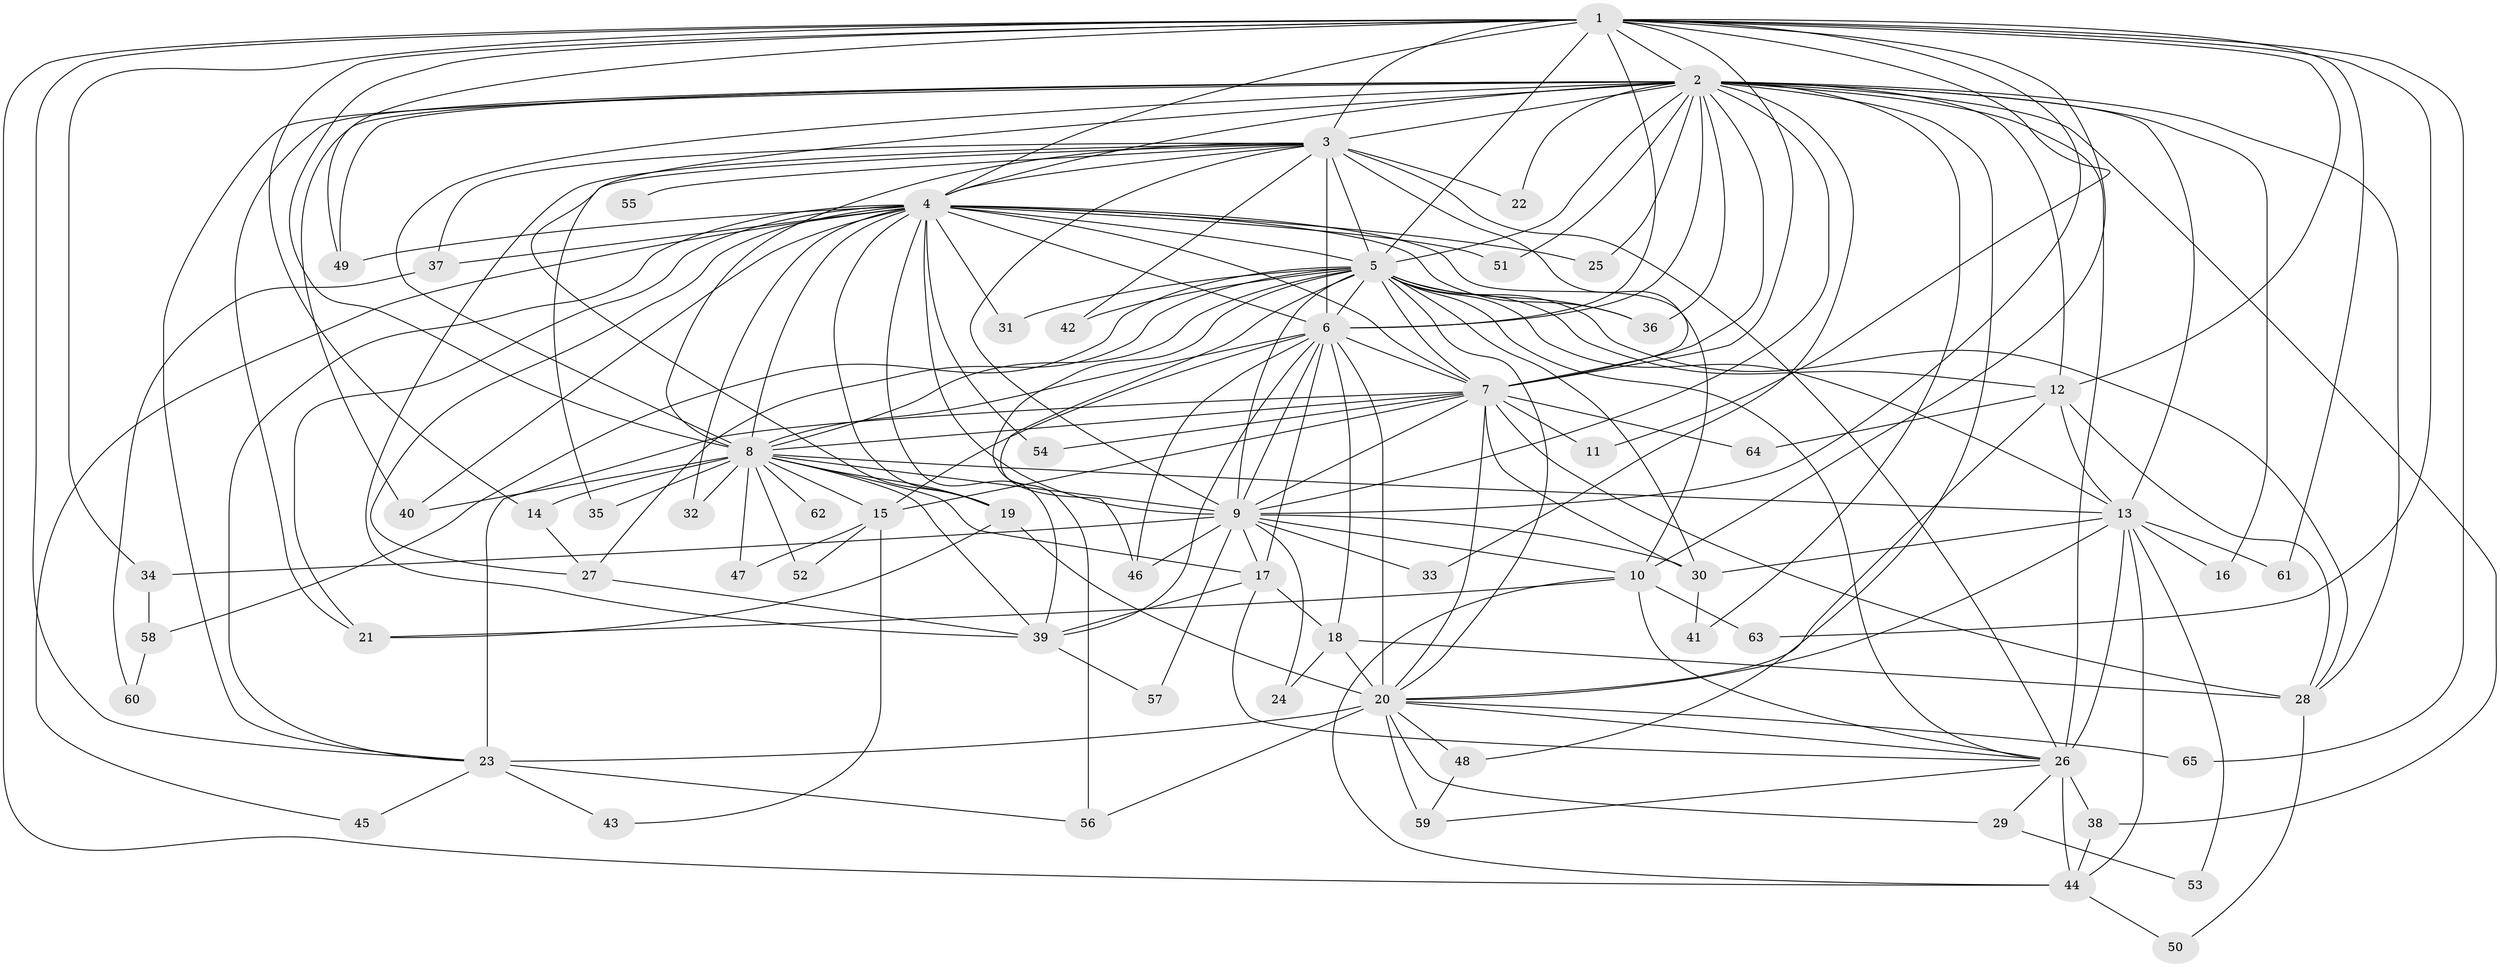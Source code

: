 // original degree distribution, {22: 0.007692307692307693, 23: 0.015384615384615385, 19: 0.015384615384615385, 26: 0.015384615384615385, 28: 0.015384615384615385, 20: 0.007692307692307693, 7: 0.015384615384615385, 3: 0.2153846153846154, 2: 0.5461538461538461, 6: 0.046153846153846156, 5: 0.06153846153846154, 4: 0.038461538461538464}
// Generated by graph-tools (version 1.1) at 2025/34/03/09/25 02:34:40]
// undirected, 65 vertices, 187 edges
graph export_dot {
graph [start="1"]
  node [color=gray90,style=filled];
  1;
  2;
  3;
  4;
  5;
  6;
  7;
  8;
  9;
  10;
  11;
  12;
  13;
  14;
  15;
  16;
  17;
  18;
  19;
  20;
  21;
  22;
  23;
  24;
  25;
  26;
  27;
  28;
  29;
  30;
  31;
  32;
  33;
  34;
  35;
  36;
  37;
  38;
  39;
  40;
  41;
  42;
  43;
  44;
  45;
  46;
  47;
  48;
  49;
  50;
  51;
  52;
  53;
  54;
  55;
  56;
  57;
  58;
  59;
  60;
  61;
  62;
  63;
  64;
  65;
  1 -- 2 [weight=3.0];
  1 -- 3 [weight=1.0];
  1 -- 4 [weight=3.0];
  1 -- 5 [weight=1.0];
  1 -- 6 [weight=1.0];
  1 -- 7 [weight=1.0];
  1 -- 8 [weight=1.0];
  1 -- 9 [weight=1.0];
  1 -- 10 [weight=1.0];
  1 -- 11 [weight=1.0];
  1 -- 12 [weight=1.0];
  1 -- 14 [weight=1.0];
  1 -- 23 [weight=1.0];
  1 -- 34 [weight=1.0];
  1 -- 44 [weight=1.0];
  1 -- 49 [weight=1.0];
  1 -- 61 [weight=1.0];
  1 -- 63 [weight=1.0];
  1 -- 65 [weight=1.0];
  2 -- 3 [weight=3.0];
  2 -- 4 [weight=3.0];
  2 -- 5 [weight=3.0];
  2 -- 6 [weight=2.0];
  2 -- 7 [weight=3.0];
  2 -- 8 [weight=3.0];
  2 -- 9 [weight=3.0];
  2 -- 12 [weight=1.0];
  2 -- 13 [weight=1.0];
  2 -- 16 [weight=1.0];
  2 -- 19 [weight=1.0];
  2 -- 21 [weight=1.0];
  2 -- 22 [weight=1.0];
  2 -- 23 [weight=1.0];
  2 -- 25 [weight=1.0];
  2 -- 26 [weight=7.0];
  2 -- 28 [weight=1.0];
  2 -- 33 [weight=1.0];
  2 -- 36 [weight=1.0];
  2 -- 38 [weight=1.0];
  2 -- 40 [weight=1.0];
  2 -- 41 [weight=1.0];
  2 -- 48 [weight=1.0];
  2 -- 49 [weight=1.0];
  2 -- 51 [weight=1.0];
  3 -- 4 [weight=1.0];
  3 -- 5 [weight=1.0];
  3 -- 6 [weight=1.0];
  3 -- 7 [weight=2.0];
  3 -- 8 [weight=2.0];
  3 -- 9 [weight=1.0];
  3 -- 22 [weight=1.0];
  3 -- 26 [weight=1.0];
  3 -- 35 [weight=1.0];
  3 -- 37 [weight=1.0];
  3 -- 39 [weight=1.0];
  3 -- 42 [weight=1.0];
  3 -- 55 [weight=1.0];
  4 -- 5 [weight=2.0];
  4 -- 6 [weight=2.0];
  4 -- 7 [weight=1.0];
  4 -- 8 [weight=1.0];
  4 -- 9 [weight=2.0];
  4 -- 10 [weight=1.0];
  4 -- 19 [weight=2.0];
  4 -- 21 [weight=1.0];
  4 -- 23 [weight=1.0];
  4 -- 25 [weight=2.0];
  4 -- 27 [weight=1.0];
  4 -- 31 [weight=1.0];
  4 -- 32 [weight=1.0];
  4 -- 36 [weight=1.0];
  4 -- 37 [weight=1.0];
  4 -- 39 [weight=1.0];
  4 -- 40 [weight=1.0];
  4 -- 45 [weight=1.0];
  4 -- 49 [weight=1.0];
  4 -- 51 [weight=1.0];
  4 -- 54 [weight=1.0];
  5 -- 6 [weight=2.0];
  5 -- 7 [weight=1.0];
  5 -- 8 [weight=1.0];
  5 -- 9 [weight=1.0];
  5 -- 12 [weight=1.0];
  5 -- 13 [weight=1.0];
  5 -- 20 [weight=1.0];
  5 -- 26 [weight=2.0];
  5 -- 27 [weight=1.0];
  5 -- 28 [weight=1.0];
  5 -- 30 [weight=1.0];
  5 -- 31 [weight=1.0];
  5 -- 36 [weight=1.0];
  5 -- 42 [weight=1.0];
  5 -- 46 [weight=1.0];
  5 -- 56 [weight=1.0];
  5 -- 58 [weight=1.0];
  6 -- 7 [weight=1.0];
  6 -- 8 [weight=1.0];
  6 -- 9 [weight=1.0];
  6 -- 15 [weight=2.0];
  6 -- 17 [weight=1.0];
  6 -- 18 [weight=1.0];
  6 -- 20 [weight=11.0];
  6 -- 39 [weight=1.0];
  6 -- 46 [weight=1.0];
  7 -- 8 [weight=1.0];
  7 -- 9 [weight=1.0];
  7 -- 11 [weight=1.0];
  7 -- 15 [weight=1.0];
  7 -- 20 [weight=1.0];
  7 -- 23 [weight=1.0];
  7 -- 28 [weight=2.0];
  7 -- 30 [weight=1.0];
  7 -- 54 [weight=1.0];
  7 -- 64 [weight=1.0];
  8 -- 9 [weight=1.0];
  8 -- 13 [weight=1.0];
  8 -- 14 [weight=1.0];
  8 -- 15 [weight=1.0];
  8 -- 17 [weight=1.0];
  8 -- 19 [weight=1.0];
  8 -- 32 [weight=1.0];
  8 -- 35 [weight=1.0];
  8 -- 39 [weight=1.0];
  8 -- 40 [weight=1.0];
  8 -- 47 [weight=1.0];
  8 -- 52 [weight=1.0];
  8 -- 62 [weight=1.0];
  9 -- 10 [weight=1.0];
  9 -- 17 [weight=1.0];
  9 -- 24 [weight=1.0];
  9 -- 30 [weight=1.0];
  9 -- 33 [weight=1.0];
  9 -- 34 [weight=1.0];
  9 -- 46 [weight=1.0];
  9 -- 57 [weight=1.0];
  10 -- 21 [weight=1.0];
  10 -- 26 [weight=1.0];
  10 -- 44 [weight=1.0];
  10 -- 63 [weight=1.0];
  12 -- 13 [weight=1.0];
  12 -- 20 [weight=1.0];
  12 -- 28 [weight=1.0];
  12 -- 64 [weight=1.0];
  13 -- 16 [weight=1.0];
  13 -- 20 [weight=1.0];
  13 -- 26 [weight=1.0];
  13 -- 30 [weight=1.0];
  13 -- 44 [weight=1.0];
  13 -- 53 [weight=1.0];
  13 -- 61 [weight=1.0];
  14 -- 27 [weight=1.0];
  15 -- 43 [weight=1.0];
  15 -- 47 [weight=1.0];
  15 -- 52 [weight=1.0];
  17 -- 18 [weight=1.0];
  17 -- 26 [weight=1.0];
  17 -- 39 [weight=1.0];
  18 -- 20 [weight=1.0];
  18 -- 24 [weight=1.0];
  18 -- 28 [weight=1.0];
  19 -- 20 [weight=1.0];
  19 -- 21 [weight=1.0];
  20 -- 23 [weight=2.0];
  20 -- 26 [weight=1.0];
  20 -- 29 [weight=1.0];
  20 -- 48 [weight=1.0];
  20 -- 56 [weight=1.0];
  20 -- 59 [weight=2.0];
  20 -- 65 [weight=1.0];
  23 -- 43 [weight=1.0];
  23 -- 45 [weight=1.0];
  23 -- 56 [weight=1.0];
  26 -- 29 [weight=1.0];
  26 -- 38 [weight=1.0];
  26 -- 44 [weight=1.0];
  26 -- 59 [weight=1.0];
  27 -- 39 [weight=1.0];
  28 -- 50 [weight=1.0];
  29 -- 53 [weight=1.0];
  30 -- 41 [weight=1.0];
  34 -- 58 [weight=1.0];
  37 -- 60 [weight=1.0];
  38 -- 44 [weight=1.0];
  39 -- 57 [weight=1.0];
  44 -- 50 [weight=1.0];
  48 -- 59 [weight=1.0];
  58 -- 60 [weight=1.0];
}
